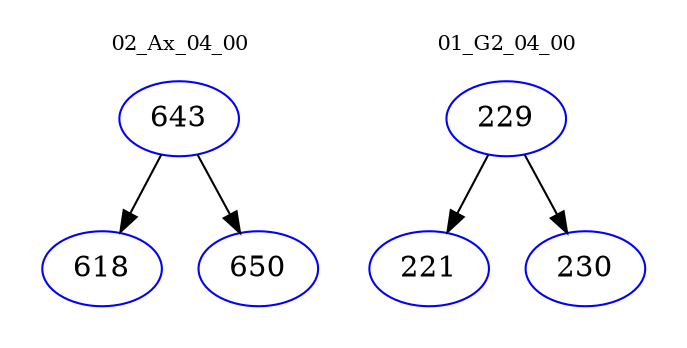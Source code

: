 digraph{
subgraph cluster_0 {
color = white
label = "02_Ax_04_00";
fontsize=10;
T0_643 [label="643", color="blue"]
T0_643 -> T0_618 [color="black"]
T0_618 [label="618", color="blue"]
T0_643 -> T0_650 [color="black"]
T0_650 [label="650", color="blue"]
}
subgraph cluster_1 {
color = white
label = "01_G2_04_00";
fontsize=10;
T1_229 [label="229", color="blue"]
T1_229 -> T1_221 [color="black"]
T1_221 [label="221", color="blue"]
T1_229 -> T1_230 [color="black"]
T1_230 [label="230", color="blue"]
}
}
